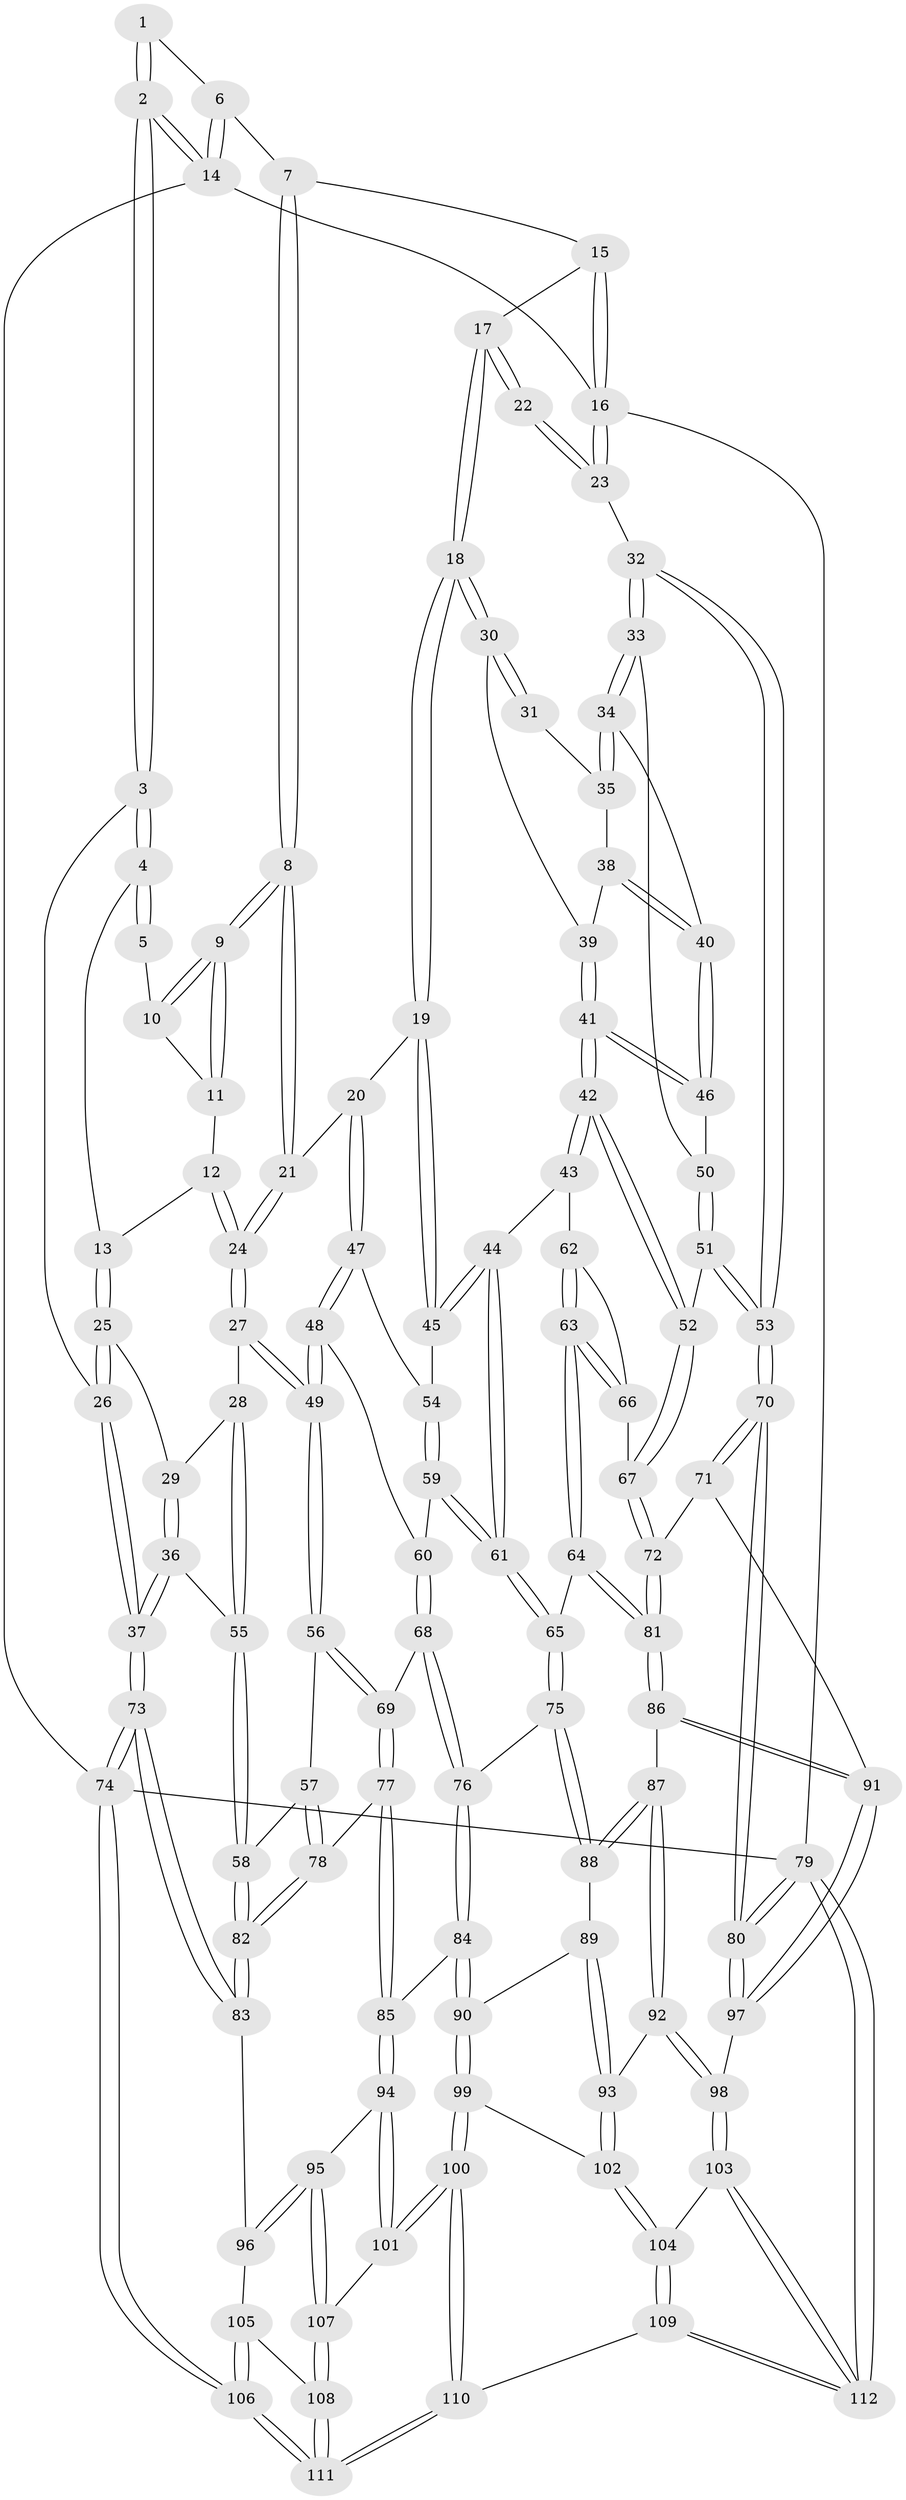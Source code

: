 // Generated by graph-tools (version 1.1) at 2025/16/03/09/25 04:16:55]
// undirected, 112 vertices, 277 edges
graph export_dot {
graph [start="1"]
  node [color=gray90,style=filled];
  1 [pos="+0.1566882871341052+0.03546703889245166"];
  2 [pos="+0+0"];
  3 [pos="+0+0"];
  4 [pos="+0.07617732169987385+0.10957695204071893"];
  5 [pos="+0.15027641393851984+0.05337956170130483"];
  6 [pos="+0.4496005303645863+0"];
  7 [pos="+0.4508617245127353+0"];
  8 [pos="+0.40811607419813445+0.04001956050984157"];
  9 [pos="+0.40702465654039927+0.040461357597871526"];
  10 [pos="+0.16342427654537808+0.06530105444814824"];
  11 [pos="+0.19966822539777662+0.13039876221156918"];
  12 [pos="+0.14418142831477207+0.16950687114635649"];
  13 [pos="+0.1277092162826257+0.17144266219241414"];
  14 [pos="+0+0"];
  15 [pos="+0.6980186881789459+0"];
  16 [pos="+1+0"];
  17 [pos="+0.7677395481889836+0.024688394642405832"];
  18 [pos="+0.7139098146385467+0.2715807067041296"];
  19 [pos="+0.6982966127301513+0.28580372500908474"];
  20 [pos="+0.4424845701684686+0.2341957910460961"];
  21 [pos="+0.4196803361463743+0.21431414245399474"];
  22 [pos="+1+0.17856915322039368"];
  23 [pos="+1+0.18375885812390175"];
  24 [pos="+0.30393772475454556+0.30037578054449504"];
  25 [pos="+0.09101619403740015+0.25025365697177016"];
  26 [pos="+0+0.24237087200983898"];
  27 [pos="+0.27798855537744815+0.337204190579154"];
  28 [pos="+0.25593297081258787+0.3415832271924278"];
  29 [pos="+0.10366493776198085+0.2802059320688079"];
  30 [pos="+0.849004736871085+0.3084453621456601"];
  31 [pos="+0.9554056701669236+0.23503527795815435"];
  32 [pos="+1+0.3096741296806536"];
  33 [pos="+1+0.36432547806248405"];
  34 [pos="+0.9871894696397384+0.3608017027513809"];
  35 [pos="+0.9577506677322348+0.34077407781601526"];
  36 [pos="+0.03483615590413522+0.46735413934057846"];
  37 [pos="+0+0.45367607369312957"];
  38 [pos="+0.9290827730554047+0.35419731465251447"];
  39 [pos="+0.8565502828118524+0.32341312250336124"];
  40 [pos="+0.9431081117120914+0.38917230490695875"];
  41 [pos="+0.8758389063437093+0.4589281417671394"];
  42 [pos="+0.8739659005790107+0.4681825550931646"];
  43 [pos="+0.7050333953133272+0.4156836992455912"];
  44 [pos="+0.7023667659900741+0.41273320367283334"];
  45 [pos="+0.6929114201922961+0.3320885472513717"];
  46 [pos="+0.9411680353536153+0.3973527714788744"];
  47 [pos="+0.473362380734093+0.3666296603976593"];
  48 [pos="+0.3970450494941428+0.46863419546934626"];
  49 [pos="+0.3203358055955088+0.479782758217404"];
  50 [pos="+0.9763737870926477+0.4103214335249083"];
  51 [pos="+0.9889285869006861+0.4879725298072108"];
  52 [pos="+0.8745225043198953+0.46952641128926687"];
  53 [pos="+1+0.5903209119697338"];
  54 [pos="+0.5207277818447313+0.4188132596757527"];
  55 [pos="+0.0738044882604068+0.48525282088464095"];
  56 [pos="+0.31563861253405284+0.49136406681025413"];
  57 [pos="+0.26659801379462267+0.5131598218732343"];
  58 [pos="+0.09129539338289415+0.5068145522964862"];
  59 [pos="+0.5424457447765967+0.4965418122304377"];
  60 [pos="+0.45824454355296185+0.5077887666355606"];
  61 [pos="+0.5691672711517898+0.5184741235129239"];
  62 [pos="+0.7188362156381237+0.4767290361540318"];
  63 [pos="+0.7067290705274822+0.6057356735793321"];
  64 [pos="+0.7006636024191549+0.6143777403398075"];
  65 [pos="+0.5738249450674847+0.5428466773206114"];
  66 [pos="+0.8199979775085077+0.5485636581810835"];
  67 [pos="+0.8535801397253067+0.5433693016510944"];
  68 [pos="+0.4146930809409572+0.6181899392107009"];
  69 [pos="+0.3624810687860574+0.6044605904961428"];
  70 [pos="+1+0.6944495890028448"];
  71 [pos="+0.9239518927247203+0.6528710834574597"];
  72 [pos="+0.8958927817762724+0.6299494746458887"];
  73 [pos="+0+0.7845889586262949"];
  74 [pos="+0+1"];
  75 [pos="+0.513451967072526+0.6420481338558414"];
  76 [pos="+0.4269355075839126+0.6279485878850604"];
  77 [pos="+0.2667067836907814+0.6910075005262313"];
  78 [pos="+0.2104227167692184+0.6879244979767927"];
  79 [pos="+1+1"];
  80 [pos="+1+0.7585690599959308"];
  81 [pos="+0.7090375186498431+0.6743140962797934"];
  82 [pos="+0.14254052440737205+0.7036282580966843"];
  83 [pos="+0.10973777284446458+0.751127218510559"];
  84 [pos="+0.39325126506439145+0.7735954060771498"];
  85 [pos="+0.3489133378742474+0.7733344757864152"];
  86 [pos="+0.7079138150135558+0.6787613255430709"];
  87 [pos="+0.6634412744255649+0.7173158252432426"];
  88 [pos="+0.5279969030733622+0.6733167410681048"];
  89 [pos="+0.5118583521268014+0.7231678085946542"];
  90 [pos="+0.42974595146026123+0.7939328728443382"];
  91 [pos="+0.8221643783989365+0.7791589159443902"];
  92 [pos="+0.6425796129853815+0.8069993285076613"];
  93 [pos="+0.5874033205155494+0.8289204878598238"];
  94 [pos="+0.3226305553326085+0.8167604246616438"];
  95 [pos="+0.1740522076109472+0.8377889638555418"];
  96 [pos="+0.11691681042465092+0.767093437303248"];
  97 [pos="+0.8295988069363431+0.8398375671822831"];
  98 [pos="+0.783810562553914+0.9360822930144556"];
  99 [pos="+0.4523616726399828+0.8412432899403991"];
  100 [pos="+0.35526459858863674+0.9774582164825081"];
  101 [pos="+0.3199496192301774+0.9374459591296755"];
  102 [pos="+0.5418903000267586+0.8740479553011168"];
  103 [pos="+0.7864286819177684+0.974981673735541"];
  104 [pos="+0.5498879818227357+0.9269708632645036"];
  105 [pos="+0.08851396349724436+0.8624891874632741"];
  106 [pos="+0+1"];
  107 [pos="+0.1970161901521907+0.8956456070870272"];
  108 [pos="+0.08650234300498601+1"];
  109 [pos="+0.43813575108770203+1"];
  110 [pos="+0.40729600034642555+1"];
  111 [pos="+0+1"];
  112 [pos="+0.8939841395406998+1"];
  1 -- 2;
  1 -- 2;
  1 -- 6;
  2 -- 3;
  2 -- 3;
  2 -- 14;
  2 -- 14;
  3 -- 4;
  3 -- 4;
  3 -- 26;
  4 -- 5;
  4 -- 5;
  4 -- 13;
  5 -- 10;
  6 -- 7;
  6 -- 14;
  6 -- 14;
  7 -- 8;
  7 -- 8;
  7 -- 15;
  8 -- 9;
  8 -- 9;
  8 -- 21;
  8 -- 21;
  9 -- 10;
  9 -- 10;
  9 -- 11;
  9 -- 11;
  10 -- 11;
  11 -- 12;
  12 -- 13;
  12 -- 24;
  12 -- 24;
  13 -- 25;
  13 -- 25;
  14 -- 16;
  14 -- 74;
  15 -- 16;
  15 -- 16;
  15 -- 17;
  16 -- 23;
  16 -- 23;
  16 -- 79;
  17 -- 18;
  17 -- 18;
  17 -- 22;
  17 -- 22;
  18 -- 19;
  18 -- 19;
  18 -- 30;
  18 -- 30;
  19 -- 20;
  19 -- 45;
  19 -- 45;
  20 -- 21;
  20 -- 47;
  20 -- 47;
  21 -- 24;
  21 -- 24;
  22 -- 23;
  22 -- 23;
  23 -- 32;
  24 -- 27;
  24 -- 27;
  25 -- 26;
  25 -- 26;
  25 -- 29;
  26 -- 37;
  26 -- 37;
  27 -- 28;
  27 -- 49;
  27 -- 49;
  28 -- 29;
  28 -- 55;
  28 -- 55;
  29 -- 36;
  29 -- 36;
  30 -- 31;
  30 -- 31;
  30 -- 39;
  31 -- 35;
  32 -- 33;
  32 -- 33;
  32 -- 53;
  32 -- 53;
  33 -- 34;
  33 -- 34;
  33 -- 50;
  34 -- 35;
  34 -- 35;
  34 -- 40;
  35 -- 38;
  36 -- 37;
  36 -- 37;
  36 -- 55;
  37 -- 73;
  37 -- 73;
  38 -- 39;
  38 -- 40;
  38 -- 40;
  39 -- 41;
  39 -- 41;
  40 -- 46;
  40 -- 46;
  41 -- 42;
  41 -- 42;
  41 -- 46;
  41 -- 46;
  42 -- 43;
  42 -- 43;
  42 -- 52;
  42 -- 52;
  43 -- 44;
  43 -- 62;
  44 -- 45;
  44 -- 45;
  44 -- 61;
  44 -- 61;
  45 -- 54;
  46 -- 50;
  47 -- 48;
  47 -- 48;
  47 -- 54;
  48 -- 49;
  48 -- 49;
  48 -- 60;
  49 -- 56;
  49 -- 56;
  50 -- 51;
  50 -- 51;
  51 -- 52;
  51 -- 53;
  51 -- 53;
  52 -- 67;
  52 -- 67;
  53 -- 70;
  53 -- 70;
  54 -- 59;
  54 -- 59;
  55 -- 58;
  55 -- 58;
  56 -- 57;
  56 -- 69;
  56 -- 69;
  57 -- 58;
  57 -- 78;
  57 -- 78;
  58 -- 82;
  58 -- 82;
  59 -- 60;
  59 -- 61;
  59 -- 61;
  60 -- 68;
  60 -- 68;
  61 -- 65;
  61 -- 65;
  62 -- 63;
  62 -- 63;
  62 -- 66;
  63 -- 64;
  63 -- 64;
  63 -- 66;
  63 -- 66;
  64 -- 65;
  64 -- 81;
  64 -- 81;
  65 -- 75;
  65 -- 75;
  66 -- 67;
  67 -- 72;
  67 -- 72;
  68 -- 69;
  68 -- 76;
  68 -- 76;
  69 -- 77;
  69 -- 77;
  70 -- 71;
  70 -- 71;
  70 -- 80;
  70 -- 80;
  71 -- 72;
  71 -- 91;
  72 -- 81;
  72 -- 81;
  73 -- 74;
  73 -- 74;
  73 -- 83;
  73 -- 83;
  74 -- 106;
  74 -- 106;
  74 -- 79;
  75 -- 76;
  75 -- 88;
  75 -- 88;
  76 -- 84;
  76 -- 84;
  77 -- 78;
  77 -- 85;
  77 -- 85;
  78 -- 82;
  78 -- 82;
  79 -- 80;
  79 -- 80;
  79 -- 112;
  79 -- 112;
  80 -- 97;
  80 -- 97;
  81 -- 86;
  81 -- 86;
  82 -- 83;
  82 -- 83;
  83 -- 96;
  84 -- 85;
  84 -- 90;
  84 -- 90;
  85 -- 94;
  85 -- 94;
  86 -- 87;
  86 -- 91;
  86 -- 91;
  87 -- 88;
  87 -- 88;
  87 -- 92;
  87 -- 92;
  88 -- 89;
  89 -- 90;
  89 -- 93;
  89 -- 93;
  90 -- 99;
  90 -- 99;
  91 -- 97;
  91 -- 97;
  92 -- 93;
  92 -- 98;
  92 -- 98;
  93 -- 102;
  93 -- 102;
  94 -- 95;
  94 -- 101;
  94 -- 101;
  95 -- 96;
  95 -- 96;
  95 -- 107;
  95 -- 107;
  96 -- 105;
  97 -- 98;
  98 -- 103;
  98 -- 103;
  99 -- 100;
  99 -- 100;
  99 -- 102;
  100 -- 101;
  100 -- 101;
  100 -- 110;
  100 -- 110;
  101 -- 107;
  102 -- 104;
  102 -- 104;
  103 -- 104;
  103 -- 112;
  103 -- 112;
  104 -- 109;
  104 -- 109;
  105 -- 106;
  105 -- 106;
  105 -- 108;
  106 -- 111;
  106 -- 111;
  107 -- 108;
  107 -- 108;
  108 -- 111;
  108 -- 111;
  109 -- 110;
  109 -- 112;
  109 -- 112;
  110 -- 111;
  110 -- 111;
}
